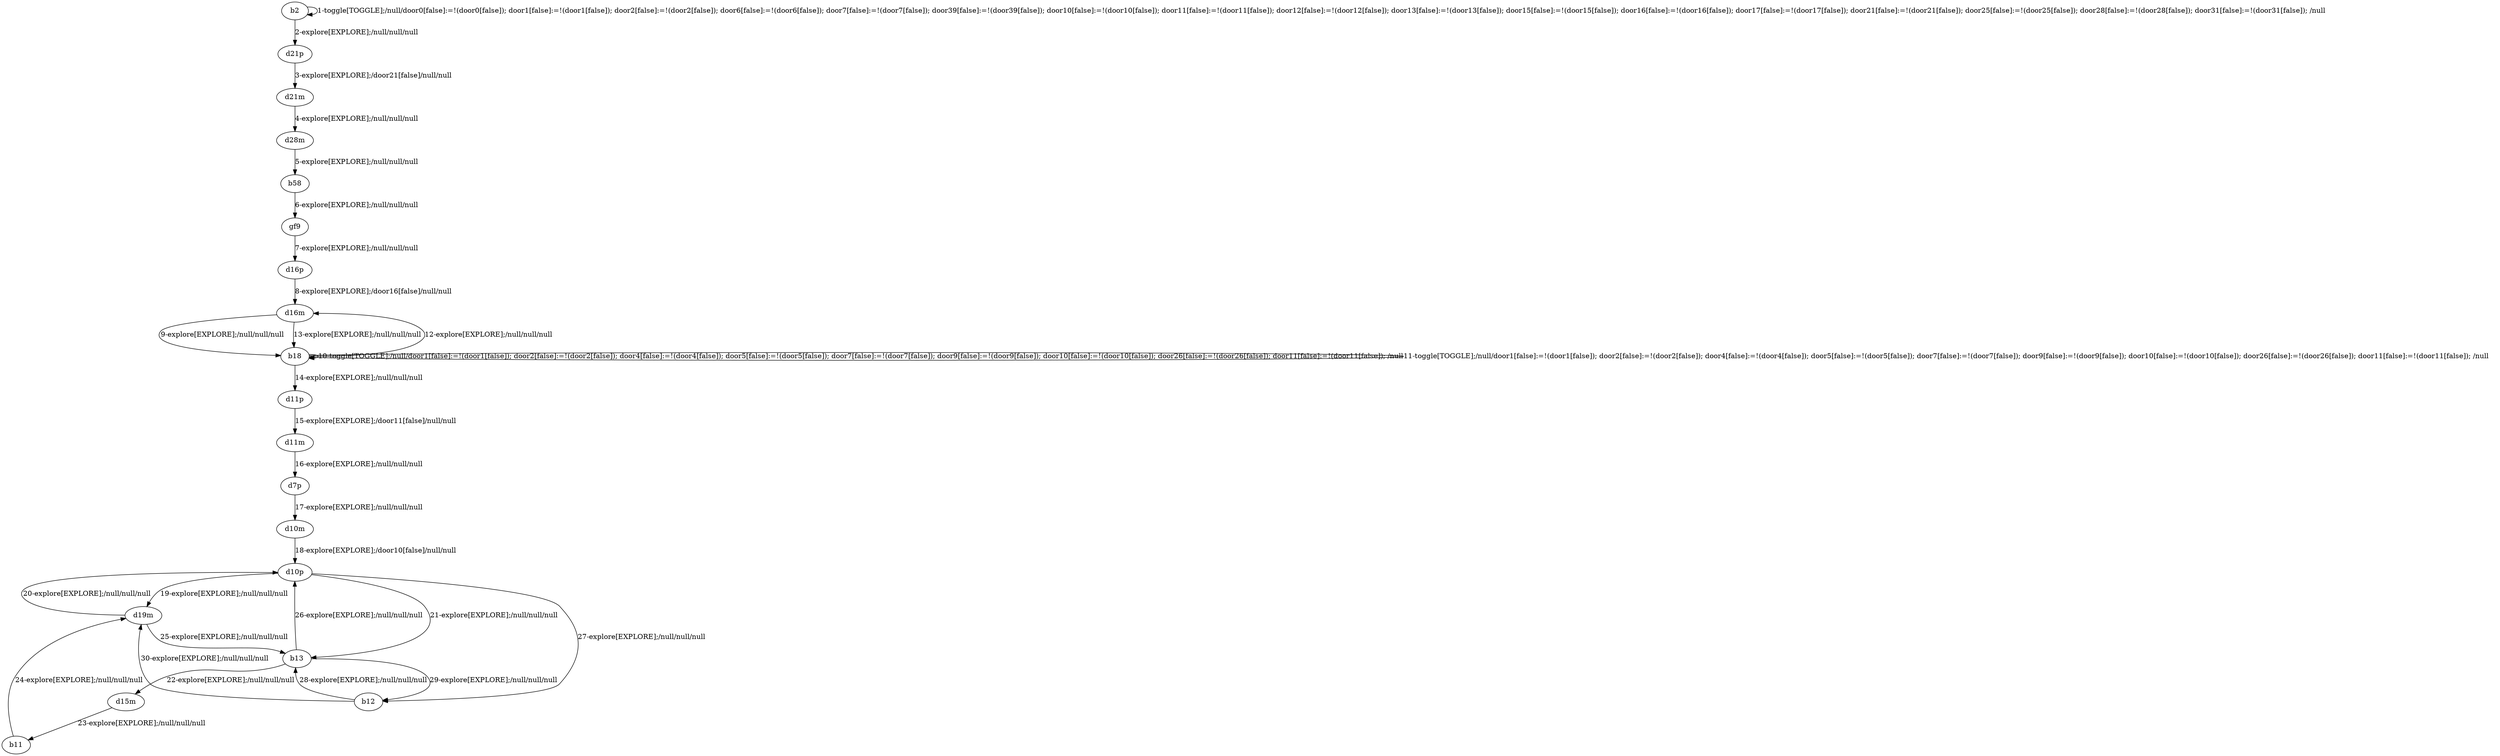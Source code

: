 # Total number of goals covered by this test: 1
# b11 --> d19m

digraph g {
"b2" -> "b2" [label = "1-toggle[TOGGLE];/null/door0[false]:=!(door0[false]); door1[false]:=!(door1[false]); door2[false]:=!(door2[false]); door6[false]:=!(door6[false]); door7[false]:=!(door7[false]); door39[false]:=!(door39[false]); door10[false]:=!(door10[false]); door11[false]:=!(door11[false]); door12[false]:=!(door12[false]); door13[false]:=!(door13[false]); door15[false]:=!(door15[false]); door16[false]:=!(door16[false]); door17[false]:=!(door17[false]); door21[false]:=!(door21[false]); door25[false]:=!(door25[false]); door28[false]:=!(door28[false]); door31[false]:=!(door31[false]); /null"];
"b2" -> "d21p" [label = "2-explore[EXPLORE];/null/null/null"];
"d21p" -> "d21m" [label = "3-explore[EXPLORE];/door21[false]/null/null"];
"d21m" -> "d28m" [label = "4-explore[EXPLORE];/null/null/null"];
"d28m" -> "b58" [label = "5-explore[EXPLORE];/null/null/null"];
"b58" -> "gf9" [label = "6-explore[EXPLORE];/null/null/null"];
"gf9" -> "d16p" [label = "7-explore[EXPLORE];/null/null/null"];
"d16p" -> "d16m" [label = "8-explore[EXPLORE];/door16[false]/null/null"];
"d16m" -> "b18" [label = "9-explore[EXPLORE];/null/null/null"];
"b18" -> "b18" [label = "10-toggle[TOGGLE];/null/door1[false]:=!(door1[false]); door2[false]:=!(door2[false]); door4[false]:=!(door4[false]); door5[false]:=!(door5[false]); door7[false]:=!(door7[false]); door9[false]:=!(door9[false]); door10[false]:=!(door10[false]); door26[false]:=!(door26[false]); door11[false]:=!(door11[false]); /null"];
"b18" -> "b18" [label = "11-toggle[TOGGLE];/null/door1[false]:=!(door1[false]); door2[false]:=!(door2[false]); door4[false]:=!(door4[false]); door5[false]:=!(door5[false]); door7[false]:=!(door7[false]); door9[false]:=!(door9[false]); door10[false]:=!(door10[false]); door26[false]:=!(door26[false]); door11[false]:=!(door11[false]); /null"];
"b18" -> "d16m" [label = "12-explore[EXPLORE];/null/null/null"];
"d16m" -> "b18" [label = "13-explore[EXPLORE];/null/null/null"];
"b18" -> "d11p" [label = "14-explore[EXPLORE];/null/null/null"];
"d11p" -> "d11m" [label = "15-explore[EXPLORE];/door11[false]/null/null"];
"d11m" -> "d7p" [label = "16-explore[EXPLORE];/null/null/null"];
"d7p" -> "d10m" [label = "17-explore[EXPLORE];/null/null/null"];
"d10m" -> "d10p" [label = "18-explore[EXPLORE];/door10[false]/null/null"];
"d10p" -> "d19m" [label = "19-explore[EXPLORE];/null/null/null"];
"d19m" -> "d10p" [label = "20-explore[EXPLORE];/null/null/null"];
"d10p" -> "b13" [label = "21-explore[EXPLORE];/null/null/null"];
"b13" -> "d15m" [label = "22-explore[EXPLORE];/null/null/null"];
"d15m" -> "b11" [label = "23-explore[EXPLORE];/null/null/null"];
"b11" -> "d19m" [label = "24-explore[EXPLORE];/null/null/null"];
"d19m" -> "b13" [label = "25-explore[EXPLORE];/null/null/null"];
"b13" -> "d10p" [label = "26-explore[EXPLORE];/null/null/null"];
"d10p" -> "b12" [label = "27-explore[EXPLORE];/null/null/null"];
"b12" -> "b13" [label = "28-explore[EXPLORE];/null/null/null"];
"b13" -> "b12" [label = "29-explore[EXPLORE];/null/null/null"];
"b12" -> "d19m" [label = "30-explore[EXPLORE];/null/null/null"];
}